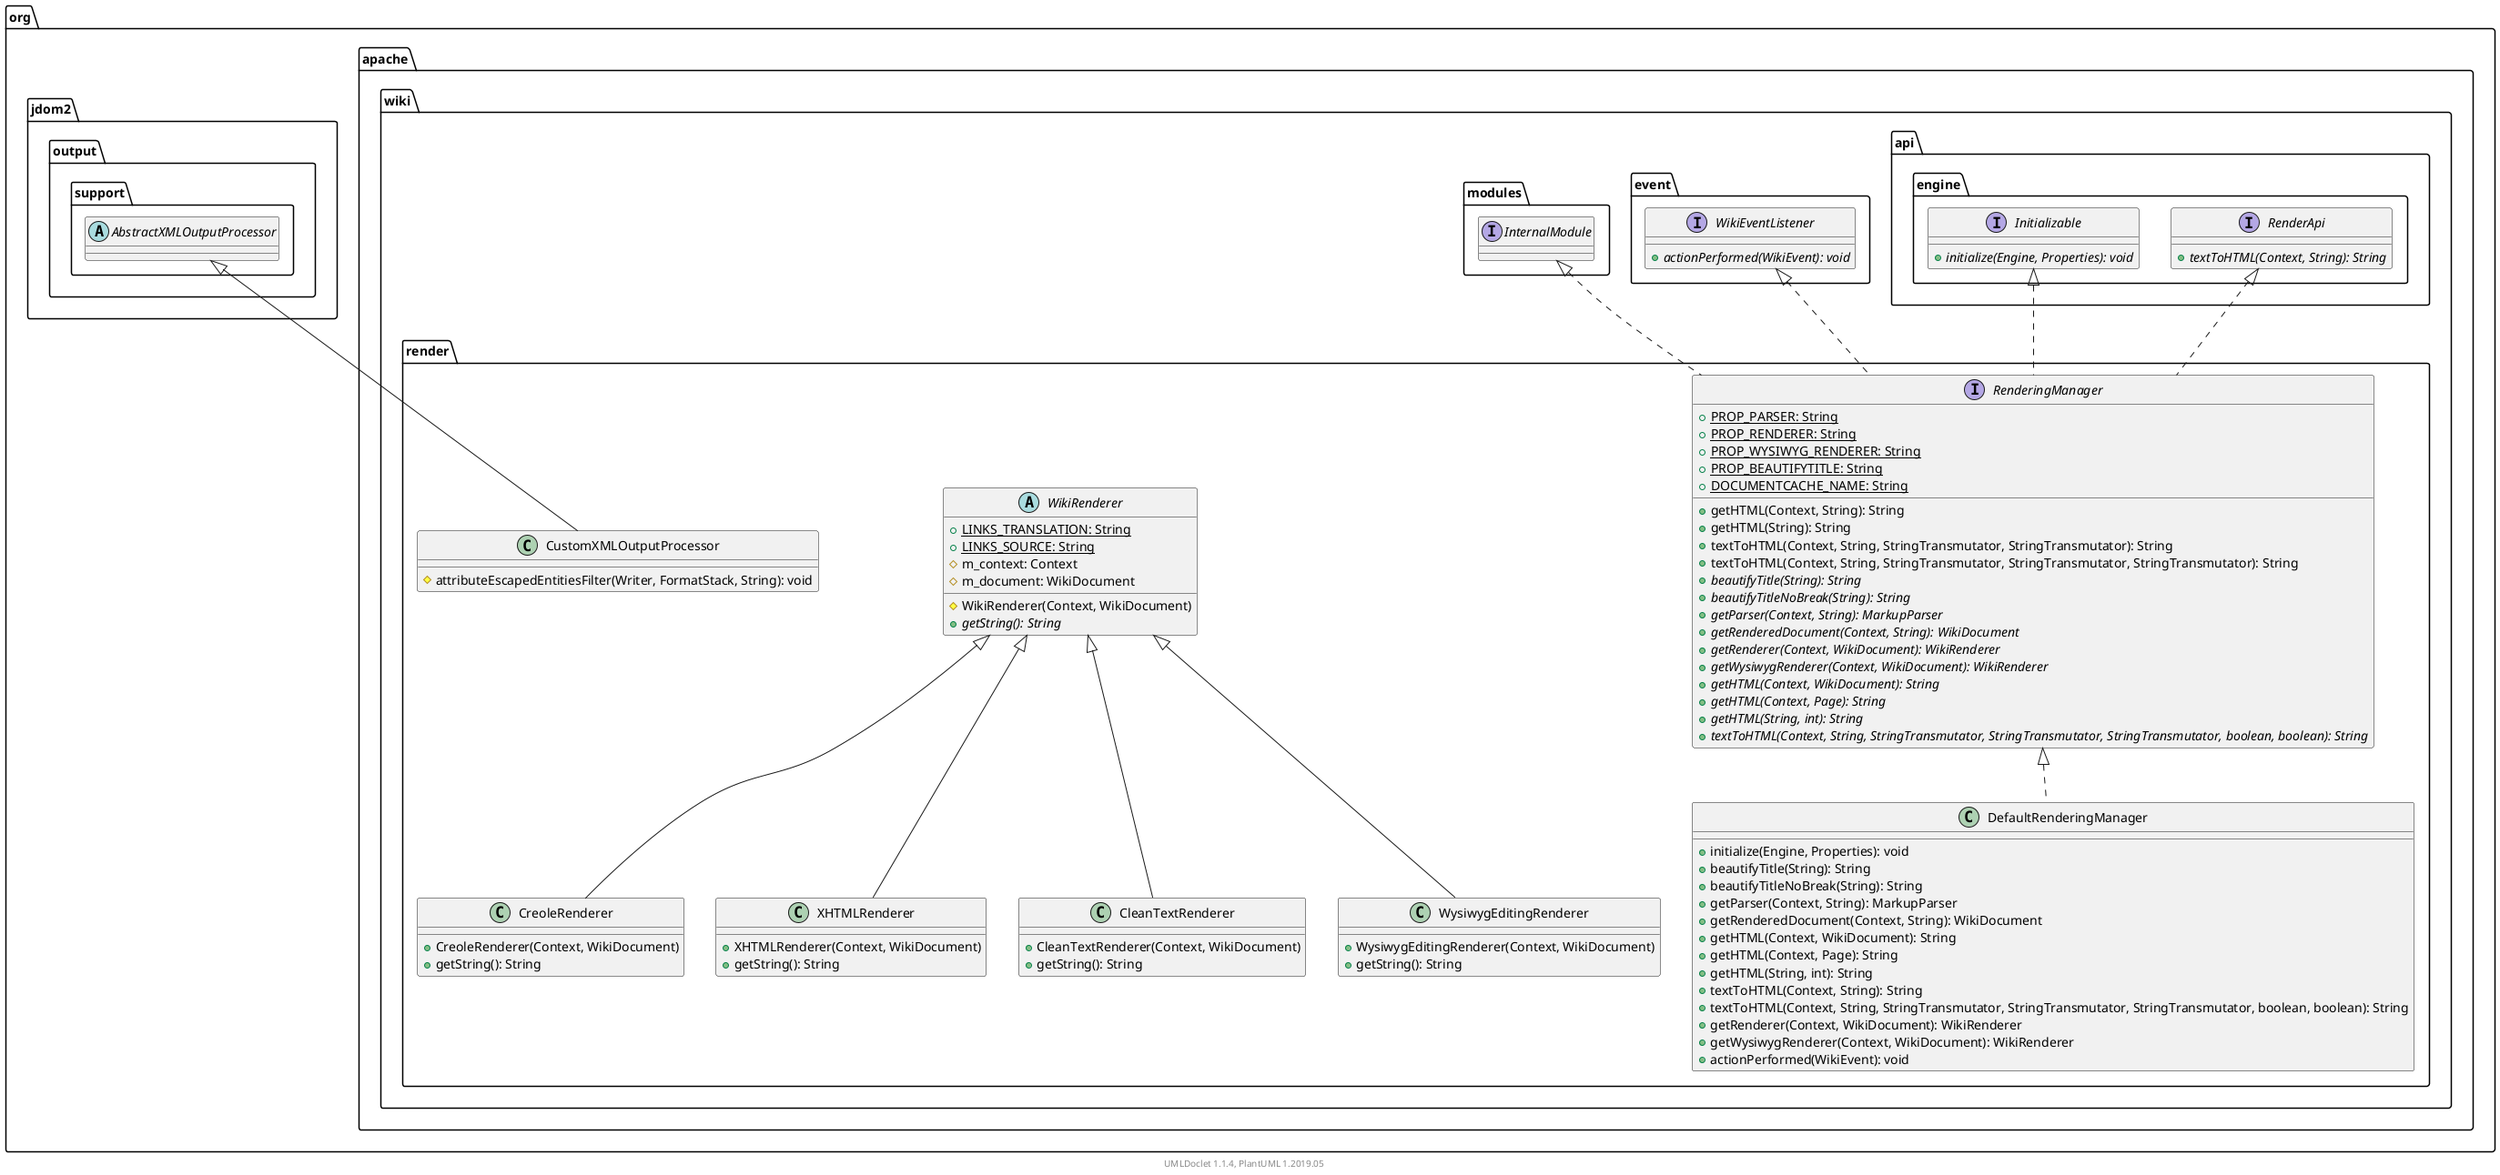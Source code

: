 @startuml

    namespace org.apache.wiki.render {

        class CreoleRenderer [[CreoleRenderer.html]] {
            +CreoleRenderer(Context, WikiDocument)
            +getString(): String
        }

        interface RenderingManager [[RenderingManager.html]] {
            {static} +PROP_PARSER: String
            {static} +PROP_RENDERER: String
            {static} +PROP_WYSIWYG_RENDERER: String
            {static} +PROP_BEAUTIFYTITLE: String
            {static} +DOCUMENTCACHE_NAME: String
            +getHTML(Context, String): String
            +getHTML(String): String
            +textToHTML(Context, String, StringTransmutator, StringTransmutator): String
            +textToHTML(Context, String, StringTransmutator, StringTransmutator, StringTransmutator): String
            {abstract} +beautifyTitle(String): String
            {abstract} +beautifyTitleNoBreak(String): String
            {abstract} +getParser(Context, String): MarkupParser
            {abstract} +getRenderedDocument(Context, String): WikiDocument
            {abstract} +getRenderer(Context, WikiDocument): WikiRenderer
            {abstract} +getWysiwygRenderer(Context, WikiDocument): WikiRenderer
            {abstract} +getHTML(Context, WikiDocument): String
            {abstract} +getHTML(Context, Page): String
            {abstract} +getHTML(String, int): String
            {abstract} +textToHTML(Context, String, StringTransmutator, StringTransmutator, StringTransmutator, boolean, boolean): String
        }

        class XHTMLRenderer [[XHTMLRenderer.html]] {
            +XHTMLRenderer(Context, WikiDocument)
            +getString(): String
        }

        abstract class WikiRenderer [[WikiRenderer.html]] {
            {static} +LINKS_TRANSLATION: String
            {static} +LINKS_SOURCE: String
            #m_context: Context
            #m_document: WikiDocument
            #WikiRenderer(Context, WikiDocument)
            {abstract} +getString(): String
        }

        class CleanTextRenderer [[CleanTextRenderer.html]] {
            +CleanTextRenderer(Context, WikiDocument)
            +getString(): String
        }

        class WysiwygEditingRenderer [[WysiwygEditingRenderer.html]] {
            +WysiwygEditingRenderer(Context, WikiDocument)
            +getString(): String
        }

        class CustomXMLOutputProcessor [[CustomXMLOutputProcessor.html]] {
            #attributeEscapedEntitiesFilter(Writer, FormatStack, String): void
        }

        class DefaultRenderingManager [[DefaultRenderingManager.html]] {
            +initialize(Engine, Properties): void
            +beautifyTitle(String): String
            +beautifyTitleNoBreak(String): String
            +getParser(Context, String): MarkupParser
            +getRenderedDocument(Context, String): WikiDocument
            +getHTML(Context, WikiDocument): String
            +getHTML(Context, Page): String
            +getHTML(String, int): String
            +textToHTML(Context, String): String
            +textToHTML(Context, String, StringTransmutator, StringTransmutator, StringTransmutator, boolean, boolean): String
            +getRenderer(Context, WikiDocument): WikiRenderer
            +getWysiwygRenderer(Context, WikiDocument): WikiRenderer
            +actionPerformed(WikiEvent): void
        }

        WikiRenderer <|-- CreoleRenderer

        interface org.apache.wiki.api.engine.RenderApi {
            {abstract} +textToHTML(Context, String): String
        }
        org.apache.wiki.api.engine.RenderApi <|.. RenderingManager

        interface org.apache.wiki.event.WikiEventListener {
            {abstract} +actionPerformed(WikiEvent): void
        }
        org.apache.wiki.event.WikiEventListener <|.. RenderingManager

        interface org.apache.wiki.modules.InternalModule
        org.apache.wiki.modules.InternalModule <|.. RenderingManager

        interface org.apache.wiki.api.engine.Initializable {
            {abstract} +initialize(Engine, Properties): void
        }
        org.apache.wiki.api.engine.Initializable <|.. RenderingManager

        WikiRenderer <|-- XHTMLRenderer

        WikiRenderer <|-- CleanTextRenderer

        WikiRenderer <|-- WysiwygEditingRenderer

        abstract class org.jdom2.output.support.AbstractXMLOutputProcessor
        org.jdom2.output.support.AbstractXMLOutputProcessor <|-- CustomXMLOutputProcessor

        RenderingManager <|.. DefaultRenderingManager

    }


    center footer UMLDoclet 1.1.4, PlantUML 1.2019.05
@enduml
